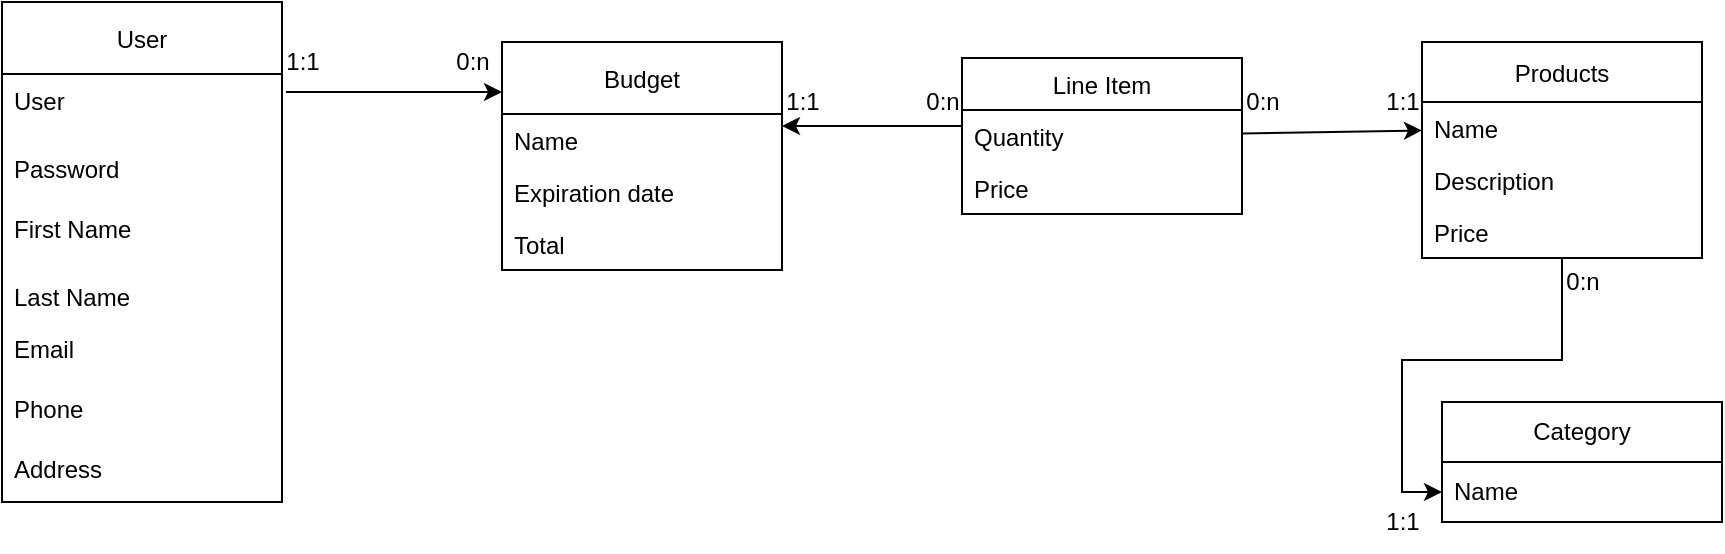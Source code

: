 <mxfile version="20.5.3" type="github">
  <diagram id="0uL1XAGUiet5--fEhf08" name="Página-1">
    <mxGraphModel dx="1655" dy="521" grid="1" gridSize="10" guides="1" tooltips="1" connect="1" arrows="1" fold="1" page="1" pageScale="1" pageWidth="827" pageHeight="1169" math="0" shadow="0">
      <root>
        <mxCell id="0" />
        <mxCell id="1" parent="0" />
        <mxCell id="fZB2xeo70fzH0p9U2D0L-56" value="" style="edgeStyle=none;rounded=0;orthogonalLoop=1;jettySize=auto;html=1;exitX=1.014;exitY=0.265;exitDx=0;exitDy=0;exitPerimeter=0;" parent="1" source="fZB2xeo70fzH0p9U2D0L-6" edge="1">
          <mxGeometry relative="1" as="geometry">
            <mxPoint x="150" y="65" as="targetPoint" />
          </mxGeometry>
        </mxCell>
        <mxCell id="fZB2xeo70fzH0p9U2D0L-5" value="User" style="swimlane;fontStyle=0;childLayout=stackLayout;horizontal=1;startSize=36;fillColor=none;horizontalStack=0;resizeParent=1;resizeParentMax=0;resizeLast=0;collapsible=1;marginBottom=0;" parent="1" vertex="1">
          <mxGeometry x="-100" y="20" width="140" height="250" as="geometry" />
        </mxCell>
        <mxCell id="fZB2xeo70fzH0p9U2D0L-6" value="User" style="text;strokeColor=none;fillColor=none;align=left;verticalAlign=top;spacingLeft=4;spacingRight=4;overflow=hidden;rotatable=0;points=[[0,0.5],[1,0.5]];portConstraint=eastwest;" parent="fZB2xeo70fzH0p9U2D0L-5" vertex="1">
          <mxGeometry y="36" width="140" height="34" as="geometry" />
        </mxCell>
        <mxCell id="fZB2xeo70fzH0p9U2D0L-7" value="Password" style="text;strokeColor=none;fillColor=none;align=left;verticalAlign=top;spacingLeft=4;spacingRight=4;overflow=hidden;rotatable=0;points=[[0,0.5],[1,0.5]];portConstraint=eastwest;" parent="fZB2xeo70fzH0p9U2D0L-5" vertex="1">
          <mxGeometry y="70" width="140" height="30" as="geometry" />
        </mxCell>
        <mxCell id="fZB2xeo70fzH0p9U2D0L-8" value="First Name" style="text;strokeColor=none;fillColor=none;align=left;verticalAlign=top;spacingLeft=4;spacingRight=4;overflow=hidden;rotatable=0;points=[[0,0.5],[1,0.5]];portConstraint=eastwest;" parent="fZB2xeo70fzH0p9U2D0L-5" vertex="1">
          <mxGeometry y="100" width="140" height="34" as="geometry" />
        </mxCell>
        <mxCell id="fZB2xeo70fzH0p9U2D0L-10" value="Last Name" style="text;strokeColor=none;fillColor=none;align=left;verticalAlign=top;spacingLeft=4;spacingRight=4;overflow=hidden;rotatable=0;points=[[0,0.5],[1,0.5]];portConstraint=eastwest;" parent="fZB2xeo70fzH0p9U2D0L-5" vertex="1">
          <mxGeometry y="134" width="140" height="26" as="geometry" />
        </mxCell>
        <mxCell id="fZB2xeo70fzH0p9U2D0L-9" value="Email" style="text;strokeColor=none;fillColor=none;align=left;verticalAlign=top;spacingLeft=4;spacingRight=4;overflow=hidden;rotatable=0;points=[[0,0.5],[1,0.5]];portConstraint=eastwest;" parent="fZB2xeo70fzH0p9U2D0L-5" vertex="1">
          <mxGeometry y="160" width="140" height="30" as="geometry" />
        </mxCell>
        <mxCell id="fZB2xeo70fzH0p9U2D0L-12" value="Phone" style="text;strokeColor=none;fillColor=none;align=left;verticalAlign=top;spacingLeft=4;spacingRight=4;overflow=hidden;rotatable=0;points=[[0,0.5],[1,0.5]];portConstraint=eastwest;" parent="fZB2xeo70fzH0p9U2D0L-5" vertex="1">
          <mxGeometry y="190" width="140" height="30" as="geometry" />
        </mxCell>
        <mxCell id="fZB2xeo70fzH0p9U2D0L-11" value="Address" style="text;strokeColor=none;fillColor=none;align=left;verticalAlign=top;spacingLeft=4;spacingRight=4;overflow=hidden;rotatable=0;points=[[0,0.5],[1,0.5]];portConstraint=eastwest;" parent="fZB2xeo70fzH0p9U2D0L-5" vertex="1">
          <mxGeometry y="220" width="140" height="30" as="geometry" />
        </mxCell>
        <mxCell id="fZB2xeo70fzH0p9U2D0L-13" value="Budget" style="swimlane;fontStyle=0;childLayout=stackLayout;horizontal=1;startSize=36;fillColor=none;horizontalStack=0;resizeParent=1;resizeParentMax=0;resizeLast=0;collapsible=1;marginBottom=0;" parent="1" vertex="1">
          <mxGeometry x="150" y="40" width="140" height="114" as="geometry" />
        </mxCell>
        <mxCell id="fZB2xeo70fzH0p9U2D0L-15" value="Name" style="text;strokeColor=none;fillColor=none;align=left;verticalAlign=top;spacingLeft=4;spacingRight=4;overflow=hidden;rotatable=0;points=[[0,0.5],[1,0.5]];portConstraint=eastwest;" parent="fZB2xeo70fzH0p9U2D0L-13" vertex="1">
          <mxGeometry y="36" width="140" height="26" as="geometry" />
        </mxCell>
        <mxCell id="fZB2xeo70fzH0p9U2D0L-16" value="Expiration date" style="text;strokeColor=none;fillColor=none;align=left;verticalAlign=top;spacingLeft=4;spacingRight=4;overflow=hidden;rotatable=0;points=[[0,0.5],[1,0.5]];portConstraint=eastwest;" parent="fZB2xeo70fzH0p9U2D0L-13" vertex="1">
          <mxGeometry y="62" width="140" height="26" as="geometry" />
        </mxCell>
        <mxCell id="fZB2xeo70fzH0p9U2D0L-17" value="Total" style="text;strokeColor=none;fillColor=none;align=left;verticalAlign=top;spacingLeft=4;spacingRight=4;overflow=hidden;rotatable=0;points=[[0,0.5],[1,0.5]];portConstraint=eastwest;" parent="fZB2xeo70fzH0p9U2D0L-13" vertex="1">
          <mxGeometry y="88" width="140" height="26" as="geometry" />
        </mxCell>
        <mxCell id="jPu73BW8phY5B3Xz06Gq-5" value="" style="edgeStyle=orthogonalEdgeStyle;rounded=0;orthogonalLoop=1;jettySize=auto;html=1;" edge="1" parent="1" source="fZB2xeo70fzH0p9U2D0L-19" target="jPu73BW8phY5B3Xz06Gq-2">
          <mxGeometry relative="1" as="geometry" />
        </mxCell>
        <mxCell id="fZB2xeo70fzH0p9U2D0L-19" value="Products" style="swimlane;fontStyle=0;childLayout=stackLayout;horizontal=1;startSize=30;fillColor=none;horizontalStack=0;resizeParent=1;resizeParentMax=0;resizeLast=0;collapsible=1;marginBottom=0;" parent="1" vertex="1">
          <mxGeometry x="610" y="40" width="140" height="108" as="geometry" />
        </mxCell>
        <mxCell id="fZB2xeo70fzH0p9U2D0L-21" value="Name" style="text;strokeColor=none;fillColor=none;align=left;verticalAlign=top;spacingLeft=4;spacingRight=4;overflow=hidden;rotatable=0;points=[[0,0.5],[1,0.5]];portConstraint=eastwest;" parent="fZB2xeo70fzH0p9U2D0L-19" vertex="1">
          <mxGeometry y="30" width="140" height="26" as="geometry" />
        </mxCell>
        <mxCell id="fZB2xeo70fzH0p9U2D0L-22" value="Description" style="text;strokeColor=none;fillColor=none;align=left;verticalAlign=top;spacingLeft=4;spacingRight=4;overflow=hidden;rotatable=0;points=[[0,0.5],[1,0.5]];portConstraint=eastwest;" parent="fZB2xeo70fzH0p9U2D0L-19" vertex="1">
          <mxGeometry y="56" width="140" height="26" as="geometry" />
        </mxCell>
        <mxCell id="fZB2xeo70fzH0p9U2D0L-23" value="Price" style="text;strokeColor=none;fillColor=none;align=left;verticalAlign=top;spacingLeft=4;spacingRight=4;overflow=hidden;rotatable=0;points=[[0,0.5],[1,0.5]];portConstraint=eastwest;" parent="fZB2xeo70fzH0p9U2D0L-19" vertex="1">
          <mxGeometry y="82" width="140" height="26" as="geometry" />
        </mxCell>
        <mxCell id="fZB2xeo70fzH0p9U2D0L-50" value="" style="rounded=0;orthogonalLoop=1;jettySize=auto;html=1;align=center;" parent="1" source="fZB2xeo70fzH0p9U2D0L-41" target="fZB2xeo70fzH0p9U2D0L-21" edge="1">
          <mxGeometry relative="1" as="geometry" />
        </mxCell>
        <mxCell id="fZB2xeo70fzH0p9U2D0L-51" value="" style="edgeStyle=none;rounded=0;orthogonalLoop=1;jettySize=auto;html=1;entryX=1;entryY=0.231;entryDx=0;entryDy=0;entryPerimeter=0;" parent="1" target="fZB2xeo70fzH0p9U2D0L-15" edge="1">
          <mxGeometry relative="1" as="geometry">
            <mxPoint x="380" y="82" as="sourcePoint" />
          </mxGeometry>
        </mxCell>
        <mxCell id="fZB2xeo70fzH0p9U2D0L-41" value="Line Item" style="swimlane;fontStyle=0;childLayout=stackLayout;horizontal=1;startSize=26;fillColor=none;horizontalStack=0;resizeParent=1;resizeParentMax=0;resizeLast=0;collapsible=1;marginBottom=0;" parent="1" vertex="1">
          <mxGeometry x="380" y="48" width="140" height="78" as="geometry" />
        </mxCell>
        <mxCell id="fZB2xeo70fzH0p9U2D0L-47" value="Quantity" style="text;strokeColor=none;fillColor=none;align=left;verticalAlign=top;spacingLeft=4;spacingRight=4;overflow=hidden;rotatable=0;points=[[0,0.5],[1,0.5]];portConstraint=eastwest;" parent="fZB2xeo70fzH0p9U2D0L-41" vertex="1">
          <mxGeometry y="26" width="140" height="26" as="geometry" />
        </mxCell>
        <mxCell id="fZB2xeo70fzH0p9U2D0L-44" value="Price" style="text;strokeColor=none;fillColor=none;align=left;verticalAlign=top;spacingLeft=4;spacingRight=4;overflow=hidden;rotatable=0;points=[[0,0.5],[1,0.5]];portConstraint=eastwest;" parent="fZB2xeo70fzH0p9U2D0L-41" vertex="1">
          <mxGeometry y="52" width="140" height="26" as="geometry" />
        </mxCell>
        <mxCell id="fZB2xeo70fzH0p9U2D0L-52" value="1:1" style="text;html=1;align=center;verticalAlign=middle;resizable=0;points=[];autosize=1;strokeColor=none;fillColor=none;" parent="1" vertex="1">
          <mxGeometry x="580" y="55" width="40" height="30" as="geometry" />
        </mxCell>
        <mxCell id="fZB2xeo70fzH0p9U2D0L-53" value="0:n" style="text;html=1;align=center;verticalAlign=middle;resizable=0;points=[];autosize=1;strokeColor=none;fillColor=none;" parent="1" vertex="1">
          <mxGeometry x="510" y="55" width="40" height="30" as="geometry" />
        </mxCell>
        <mxCell id="fZB2xeo70fzH0p9U2D0L-54" value="0:n" style="text;html=1;align=center;verticalAlign=middle;resizable=0;points=[];autosize=1;strokeColor=none;fillColor=none;" parent="1" vertex="1">
          <mxGeometry x="350" y="55" width="40" height="30" as="geometry" />
        </mxCell>
        <mxCell id="fZB2xeo70fzH0p9U2D0L-55" value="1:1" style="text;html=1;align=center;verticalAlign=middle;resizable=0;points=[];autosize=1;strokeColor=none;fillColor=none;" parent="1" vertex="1">
          <mxGeometry x="280" y="55" width="40" height="30" as="geometry" />
        </mxCell>
        <mxCell id="fZB2xeo70fzH0p9U2D0L-57" value="0:n" style="text;html=1;align=center;verticalAlign=middle;resizable=0;points=[];autosize=1;strokeColor=none;fillColor=none;" parent="1" vertex="1">
          <mxGeometry x="115" y="35" width="40" height="30" as="geometry" />
        </mxCell>
        <mxCell id="fZB2xeo70fzH0p9U2D0L-58" value="1:1" style="text;html=1;align=center;verticalAlign=middle;resizable=0;points=[];autosize=1;strokeColor=none;fillColor=none;" parent="1" vertex="1">
          <mxGeometry x="30" y="35" width="40" height="30" as="geometry" />
        </mxCell>
        <mxCell id="jPu73BW8phY5B3Xz06Gq-1" value="Category" style="swimlane;fontStyle=0;childLayout=stackLayout;horizontal=1;startSize=30;horizontalStack=0;resizeParent=1;resizeParentMax=0;resizeLast=0;collapsible=1;marginBottom=0;whiteSpace=wrap;html=1;" vertex="1" parent="1">
          <mxGeometry x="620" y="220" width="140" height="60" as="geometry" />
        </mxCell>
        <mxCell id="jPu73BW8phY5B3Xz06Gq-2" value="Name" style="text;strokeColor=none;fillColor=none;align=left;verticalAlign=middle;spacingLeft=4;spacingRight=4;overflow=hidden;points=[[0,0.5],[1,0.5]];portConstraint=eastwest;rotatable=0;whiteSpace=wrap;html=1;" vertex="1" parent="jPu73BW8phY5B3Xz06Gq-1">
          <mxGeometry y="30" width="140" height="30" as="geometry" />
        </mxCell>
        <mxCell id="jPu73BW8phY5B3Xz06Gq-6" value="0:n" style="text;html=1;align=center;verticalAlign=middle;resizable=0;points=[];autosize=1;strokeColor=none;fillColor=none;" vertex="1" parent="1">
          <mxGeometry x="670" y="145" width="40" height="30" as="geometry" />
        </mxCell>
        <mxCell id="jPu73BW8phY5B3Xz06Gq-7" value="1:1" style="text;html=1;align=center;verticalAlign=middle;resizable=0;points=[];autosize=1;strokeColor=none;fillColor=none;" vertex="1" parent="1">
          <mxGeometry x="580" y="265" width="40" height="30" as="geometry" />
        </mxCell>
      </root>
    </mxGraphModel>
  </diagram>
</mxfile>
